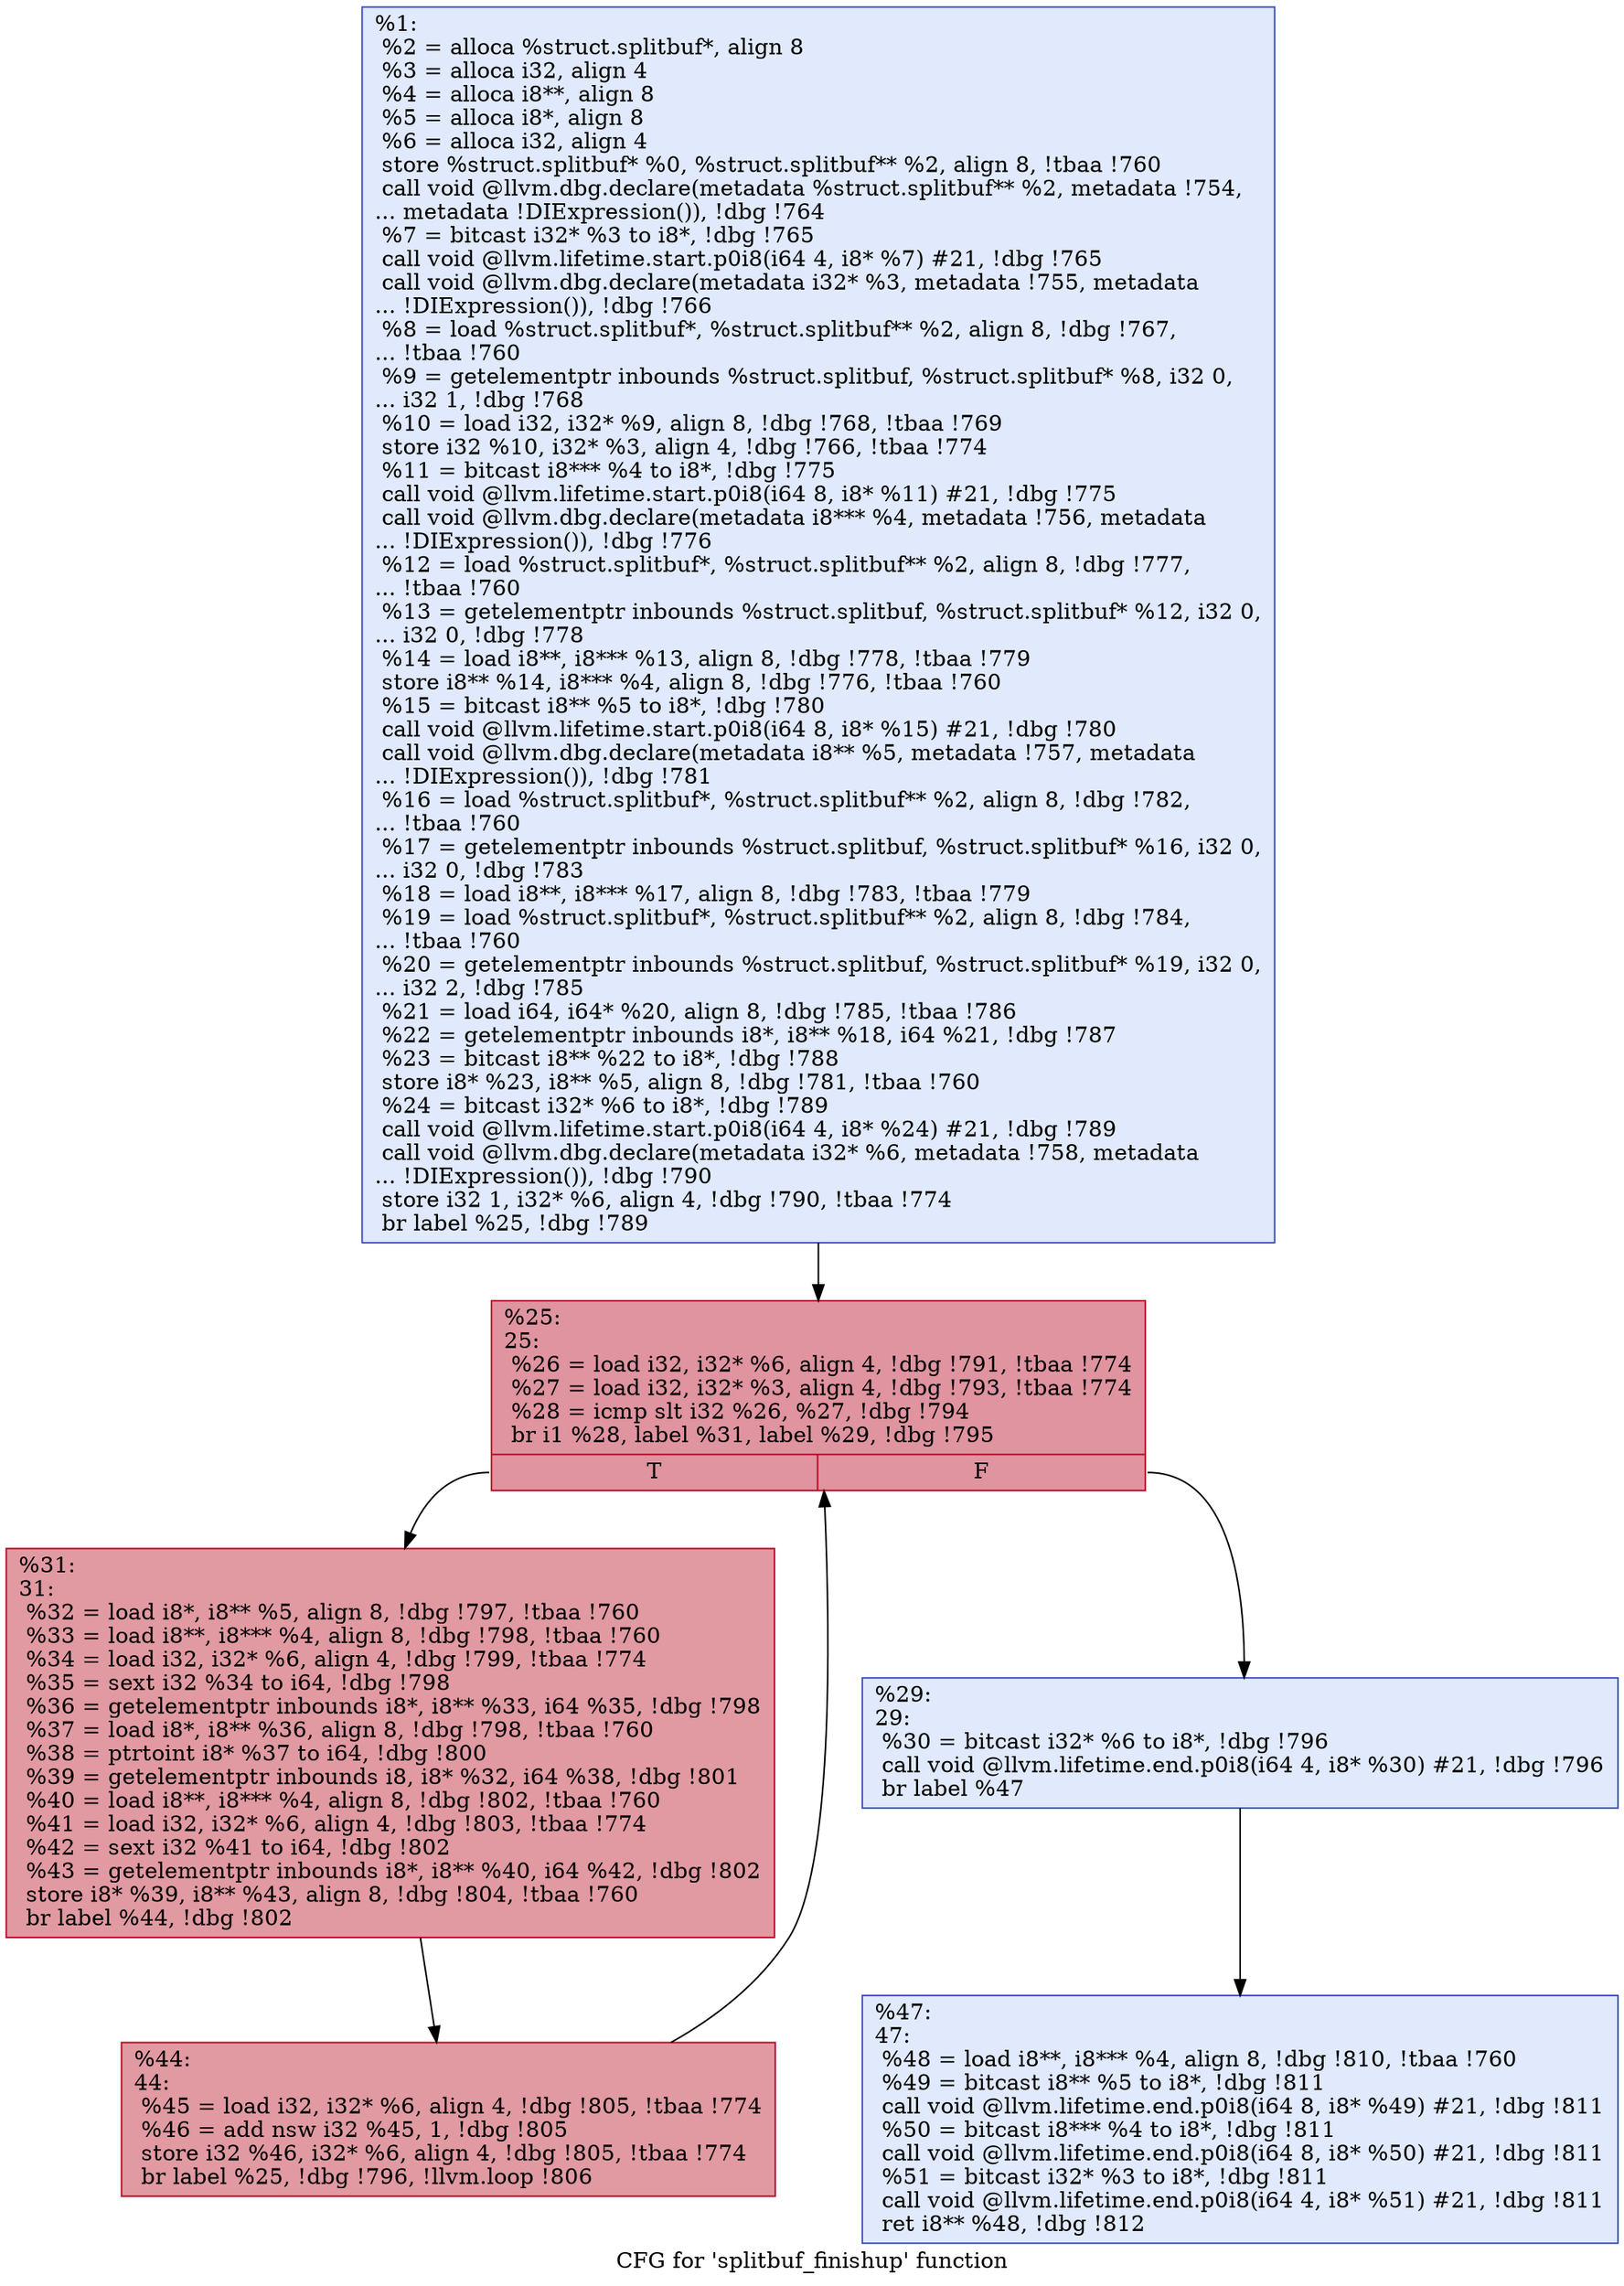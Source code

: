 digraph "CFG for 'splitbuf_finishup' function" {
	label="CFG for 'splitbuf_finishup' function";

	Node0x93bba0 [shape=record,color="#3d50c3ff", style=filled, fillcolor="#b9d0f970",label="{%1:\l  %2 = alloca %struct.splitbuf*, align 8\l  %3 = alloca i32, align 4\l  %4 = alloca i8**, align 8\l  %5 = alloca i8*, align 8\l  %6 = alloca i32, align 4\l  store %struct.splitbuf* %0, %struct.splitbuf** %2, align 8, !tbaa !760\l  call void @llvm.dbg.declare(metadata %struct.splitbuf** %2, metadata !754,\l... metadata !DIExpression()), !dbg !764\l  %7 = bitcast i32* %3 to i8*, !dbg !765\l  call void @llvm.lifetime.start.p0i8(i64 4, i8* %7) #21, !dbg !765\l  call void @llvm.dbg.declare(metadata i32* %3, metadata !755, metadata\l... !DIExpression()), !dbg !766\l  %8 = load %struct.splitbuf*, %struct.splitbuf** %2, align 8, !dbg !767,\l... !tbaa !760\l  %9 = getelementptr inbounds %struct.splitbuf, %struct.splitbuf* %8, i32 0,\l... i32 1, !dbg !768\l  %10 = load i32, i32* %9, align 8, !dbg !768, !tbaa !769\l  store i32 %10, i32* %3, align 4, !dbg !766, !tbaa !774\l  %11 = bitcast i8*** %4 to i8*, !dbg !775\l  call void @llvm.lifetime.start.p0i8(i64 8, i8* %11) #21, !dbg !775\l  call void @llvm.dbg.declare(metadata i8*** %4, metadata !756, metadata\l... !DIExpression()), !dbg !776\l  %12 = load %struct.splitbuf*, %struct.splitbuf** %2, align 8, !dbg !777,\l... !tbaa !760\l  %13 = getelementptr inbounds %struct.splitbuf, %struct.splitbuf* %12, i32 0,\l... i32 0, !dbg !778\l  %14 = load i8**, i8*** %13, align 8, !dbg !778, !tbaa !779\l  store i8** %14, i8*** %4, align 8, !dbg !776, !tbaa !760\l  %15 = bitcast i8** %5 to i8*, !dbg !780\l  call void @llvm.lifetime.start.p0i8(i64 8, i8* %15) #21, !dbg !780\l  call void @llvm.dbg.declare(metadata i8** %5, metadata !757, metadata\l... !DIExpression()), !dbg !781\l  %16 = load %struct.splitbuf*, %struct.splitbuf** %2, align 8, !dbg !782,\l... !tbaa !760\l  %17 = getelementptr inbounds %struct.splitbuf, %struct.splitbuf* %16, i32 0,\l... i32 0, !dbg !783\l  %18 = load i8**, i8*** %17, align 8, !dbg !783, !tbaa !779\l  %19 = load %struct.splitbuf*, %struct.splitbuf** %2, align 8, !dbg !784,\l... !tbaa !760\l  %20 = getelementptr inbounds %struct.splitbuf, %struct.splitbuf* %19, i32 0,\l... i32 2, !dbg !785\l  %21 = load i64, i64* %20, align 8, !dbg !785, !tbaa !786\l  %22 = getelementptr inbounds i8*, i8** %18, i64 %21, !dbg !787\l  %23 = bitcast i8** %22 to i8*, !dbg !788\l  store i8* %23, i8** %5, align 8, !dbg !781, !tbaa !760\l  %24 = bitcast i32* %6 to i8*, !dbg !789\l  call void @llvm.lifetime.start.p0i8(i64 4, i8* %24) #21, !dbg !789\l  call void @llvm.dbg.declare(metadata i32* %6, metadata !758, metadata\l... !DIExpression()), !dbg !790\l  store i32 1, i32* %6, align 4, !dbg !790, !tbaa !774\l  br label %25, !dbg !789\l}"];
	Node0x93bba0 -> Node0x93bc30;
	Node0x93bc30 [shape=record,color="#b70d28ff", style=filled, fillcolor="#b70d2870",label="{%25:\l25:                                               \l  %26 = load i32, i32* %6, align 4, !dbg !791, !tbaa !774\l  %27 = load i32, i32* %3, align 4, !dbg !793, !tbaa !774\l  %28 = icmp slt i32 %26, %27, !dbg !794\l  br i1 %28, label %31, label %29, !dbg !795\l|{<s0>T|<s1>F}}"];
	Node0x93bc30:s0 -> Node0x93bcd0;
	Node0x93bc30:s1 -> Node0x93bc80;
	Node0x93bc80 [shape=record,color="#3d50c3ff", style=filled, fillcolor="#b9d0f970",label="{%29:\l29:                                               \l  %30 = bitcast i32* %6 to i8*, !dbg !796\l  call void @llvm.lifetime.end.p0i8(i64 4, i8* %30) #21, !dbg !796\l  br label %47\l}"];
	Node0x93bc80 -> Node0x93bd70;
	Node0x93bcd0 [shape=record,color="#b70d28ff", style=filled, fillcolor="#bb1b2c70",label="{%31:\l31:                                               \l  %32 = load i8*, i8** %5, align 8, !dbg !797, !tbaa !760\l  %33 = load i8**, i8*** %4, align 8, !dbg !798, !tbaa !760\l  %34 = load i32, i32* %6, align 4, !dbg !799, !tbaa !774\l  %35 = sext i32 %34 to i64, !dbg !798\l  %36 = getelementptr inbounds i8*, i8** %33, i64 %35, !dbg !798\l  %37 = load i8*, i8** %36, align 8, !dbg !798, !tbaa !760\l  %38 = ptrtoint i8* %37 to i64, !dbg !800\l  %39 = getelementptr inbounds i8, i8* %32, i64 %38, !dbg !801\l  %40 = load i8**, i8*** %4, align 8, !dbg !802, !tbaa !760\l  %41 = load i32, i32* %6, align 4, !dbg !803, !tbaa !774\l  %42 = sext i32 %41 to i64, !dbg !802\l  %43 = getelementptr inbounds i8*, i8** %40, i64 %42, !dbg !802\l  store i8* %39, i8** %43, align 8, !dbg !804, !tbaa !760\l  br label %44, !dbg !802\l}"];
	Node0x93bcd0 -> Node0x93bd20;
	Node0x93bd20 [shape=record,color="#b70d28ff", style=filled, fillcolor="#bb1b2c70",label="{%44:\l44:                                               \l  %45 = load i32, i32* %6, align 4, !dbg !805, !tbaa !774\l  %46 = add nsw i32 %45, 1, !dbg !805\l  store i32 %46, i32* %6, align 4, !dbg !805, !tbaa !774\l  br label %25, !dbg !796, !llvm.loop !806\l}"];
	Node0x93bd20 -> Node0x93bc30;
	Node0x93bd70 [shape=record,color="#3d50c3ff", style=filled, fillcolor="#b9d0f970",label="{%47:\l47:                                               \l  %48 = load i8**, i8*** %4, align 8, !dbg !810, !tbaa !760\l  %49 = bitcast i8** %5 to i8*, !dbg !811\l  call void @llvm.lifetime.end.p0i8(i64 8, i8* %49) #21, !dbg !811\l  %50 = bitcast i8*** %4 to i8*, !dbg !811\l  call void @llvm.lifetime.end.p0i8(i64 8, i8* %50) #21, !dbg !811\l  %51 = bitcast i32* %3 to i8*, !dbg !811\l  call void @llvm.lifetime.end.p0i8(i64 4, i8* %51) #21, !dbg !811\l  ret i8** %48, !dbg !812\l}"];
}
